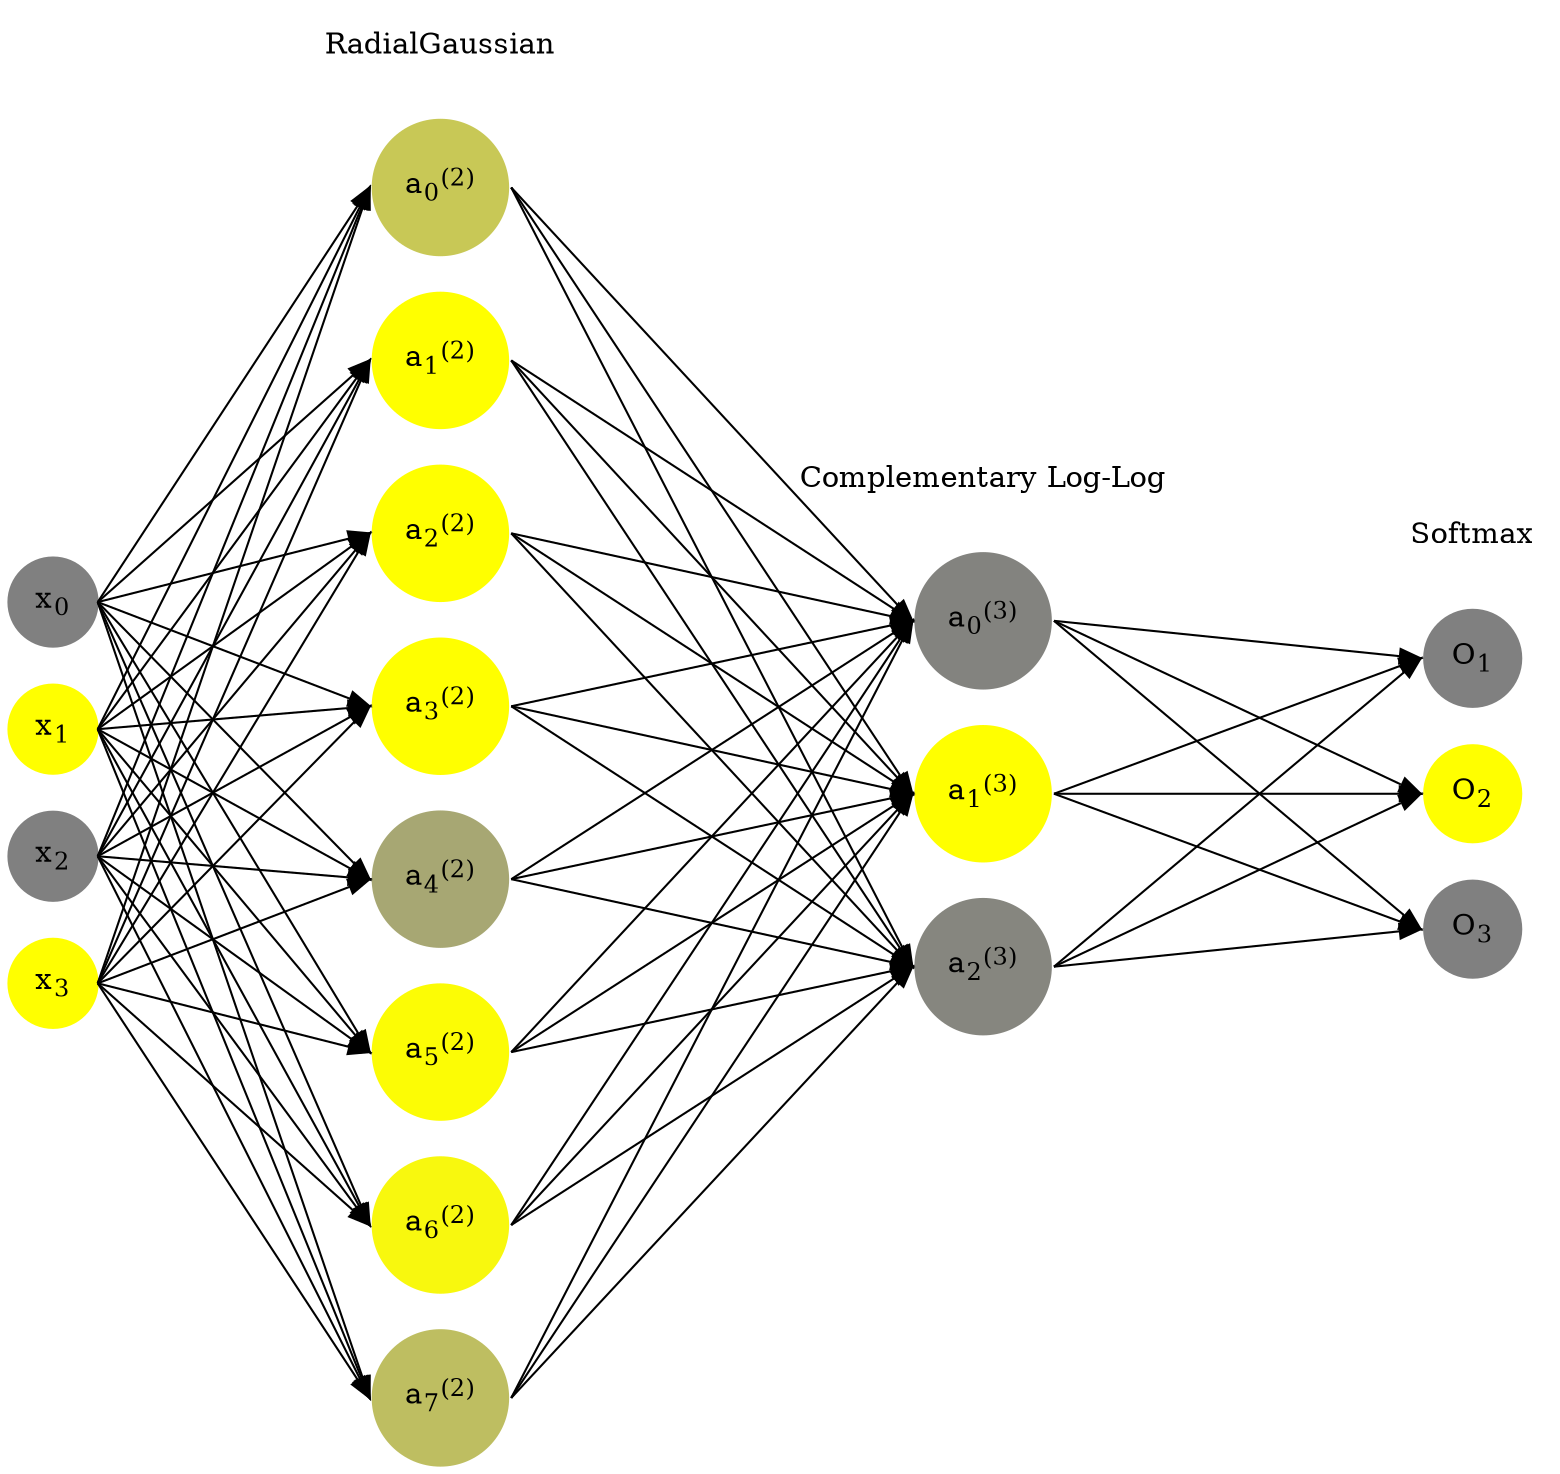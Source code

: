 digraph G {
	rankdir = LR;
	splines=false;
	edge[style=invis];
	ranksep= 1.4;
	{
	node [shape=circle, color="0.1667, 0.0, 0.5", style=filled, fillcolor="0.1667, 0.0, 0.5"];
	x0 [label=<x<sub>0</sub>>];
	}
	{
	node [shape=circle, color="0.1667, 1.0, 1.0", style=filled, fillcolor="0.1667, 1.0, 1.0"];
	x1 [label=<x<sub>1</sub>>];
	}
	{
	node [shape=circle, color="0.1667, 0.0, 0.5", style=filled, fillcolor="0.1667, 0.0, 0.5"];
	x2 [label=<x<sub>2</sub>>];
	}
	{
	node [shape=circle, color="0.1667, 1.0, 1.0", style=filled, fillcolor="0.1667, 1.0, 1.0"];
	x3 [label=<x<sub>3</sub>>];
	}
	{
	node [shape=circle, color="0.1667, 0.566733, 0.783367", style=filled, fillcolor="0.1667, 0.566733, 0.783367"];
	a02 [label=<a<sub>0</sub><sup>(2)</sup>>];
	}
	{
	node [shape=circle, color="0.1667, 0.999987, 0.999994", style=filled, fillcolor="0.1667, 0.999987, 0.999994"];
	a12 [label=<a<sub>1</sub><sup>(2)</sup>>];
	}
	{
	node [shape=circle, color="0.1667, 0.999960, 0.999980", style=filled, fillcolor="0.1667, 0.999960, 0.999980"];
	a22 [label=<a<sub>2</sub><sup>(2)</sup>>];
	}
	{
	node [shape=circle, color="0.1667, 0.997558, 0.998779", style=filled, fillcolor="0.1667, 0.997558, 0.998779"];
	a32 [label=<a<sub>3</sub><sup>(2)</sup>>];
	}
	{
	node [shape=circle, color="0.1667, 0.311393, 0.655696", style=filled, fillcolor="0.1667, 0.311393, 0.655696"];
	a42 [label=<a<sub>4</sub><sup>(2)</sup>>];
	}
	{
	node [shape=circle, color="0.1667, 0.976387, 0.988193", style=filled, fillcolor="0.1667, 0.976387, 0.988193"];
	a52 [label=<a<sub>5</sub><sup>(2)</sup>>];
	}
	{
	node [shape=circle, color="0.1667, 0.942038, 0.971019", style=filled, fillcolor="0.1667, 0.942038, 0.971019"];
	a62 [label=<a<sub>6</sub><sup>(2)</sup>>];
	}
	{
	node [shape=circle, color="0.1667, 0.489827, 0.744913", style=filled, fillcolor="0.1667, 0.489827, 0.744913"];
	a72 [label=<a<sub>7</sub><sup>(2)</sup>>];
	}
	{
	node [shape=circle, color="0.1667, 0.025084, 0.512542", style=filled, fillcolor="0.1667, 0.025084, 0.512542"];
	a03 [label=<a<sub>0</sub><sup>(3)</sup>>];
	}
	{
	node [shape=circle, color="0.1667, 0.999996, 0.999998", style=filled, fillcolor="0.1667, 0.999996, 0.999998"];
	a13 [label=<a<sub>1</sub><sup>(3)</sup>>];
	}
	{
	node [shape=circle, color="0.1667, 0.049805, 0.524903", style=filled, fillcolor="0.1667, 0.049805, 0.524903"];
	a23 [label=<a<sub>2</sub><sup>(3)</sup>>];
	}
	{
	node [shape=circle, color="0.1667, 0.0, 0.5", style=filled, fillcolor="0.1667, 0.0, 0.5"];
	O1 [label=<O<sub>1</sub>>];
	}
	{
	node [shape=circle, color="0.1667, 1.0, 1.0", style=filled, fillcolor="0.1667, 1.0, 1.0"];
	O2 [label=<O<sub>2</sub>>];
	}
	{
	node [shape=circle, color="0.1667, 0.0, 0.5", style=filled, fillcolor="0.1667, 0.0, 0.5"];
	O3 [label=<O<sub>3</sub>>];
	}
	{
	rank=same;
	x0->x1->x2->x3;
	}
	{
	rank=same;
	a02->a12->a22->a32->a42->a52->a62->a72;
	}
	{
	rank=same;
	a03->a13->a23;
	}
	{
	rank=same;
	O1->O2->O3;
	}
	l1 [shape=plaintext,label="RadialGaussian"];
	l1->a02;
	{rank=same; l1;a02};
	l2 [shape=plaintext,label="Complementary Log-Log"];
	l2->a03;
	{rank=same; l2;a03};
	l3 [shape=plaintext,label="Softmax"];
	l3->O1;
	{rank=same; l3;O1};
edge[style=solid, tailport=e, headport=w];
	{x0;x1;x2;x3} -> {a02;a12;a22;a32;a42;a52;a62;a72};
	{a02;a12;a22;a32;a42;a52;a62;a72} -> {a03;a13;a23};
	{a03;a13;a23} -> {O1,O2,O3};
}